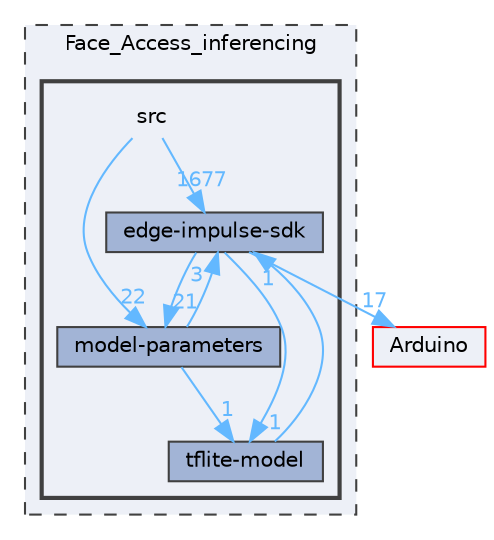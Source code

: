 digraph "Face_Access_inferencing/src"
{
 // LATEX_PDF_SIZE
  bgcolor="transparent";
  edge [fontname=Helvetica,fontsize=10,labelfontname=Helvetica,labelfontsize=10];
  node [fontname=Helvetica,fontsize=10,shape=box,height=0.2,width=0.4];
  compound=true
  subgraph clusterdir_05f86cf2d1c107dceef0ab0392ddcfcf {
    graph [ bgcolor="#edf0f7", pencolor="grey25", label="Face_Access_inferencing", fontname=Helvetica,fontsize=10 style="filled,dashed", URL="dir_05f86cf2d1c107dceef0ab0392ddcfcf.html",tooltip=""]
  subgraph clusterdir_a10e16a828caf535b3ccf4484f92e610 {
    graph [ bgcolor="#edf0f7", pencolor="grey25", label="", fontname=Helvetica,fontsize=10 style="filled,bold", URL="dir_a10e16a828caf535b3ccf4484f92e610.html",tooltip=""]
    dir_a10e16a828caf535b3ccf4484f92e610 [shape=plaintext, label="src"];
  dir_295f854905297c9d29514d45981534fb [label="edge-impulse-sdk", fillcolor="#a2b4d6", color="grey25", style="filled", URL="dir_295f854905297c9d29514d45981534fb.html",tooltip=""];
  dir_dbd2491d7b62253ce630b92abaa69375 [label="model-parameters", fillcolor="#a2b4d6", color="grey25", style="filled", URL="dir_dbd2491d7b62253ce630b92abaa69375.html",tooltip=""];
  dir_732eb1c4eb51de3fcfc757eabe2a865b [label="tflite-model", fillcolor="#a2b4d6", color="grey25", style="filled", URL="dir_732eb1c4eb51de3fcfc757eabe2a865b.html",tooltip=""];
  }
  }
  dir_a991eec27578c865874ede3d8ec657c2 [label="Arduino", fillcolor="#edf0f7", color="red", style="filled", URL="dir_a991eec27578c865874ede3d8ec657c2.html",tooltip=""];
  dir_a10e16a828caf535b3ccf4484f92e610->dir_295f854905297c9d29514d45981534fb [headlabel="1677", labeldistance=1.5 headhref="dir_000302_000086.html" href="dir_000302_000086.html" color="steelblue1" fontcolor="steelblue1"];
  dir_a10e16a828caf535b3ccf4484f92e610->dir_dbd2491d7b62253ce630b92abaa69375 [headlabel="22", labeldistance=1.5 headhref="dir_000302_000197.html" href="dir_000302_000197.html" color="steelblue1" fontcolor="steelblue1"];
  dir_295f854905297c9d29514d45981534fb->dir_a991eec27578c865874ede3d8ec657c2 [headlabel="17", labeldistance=1.5 headhref="dir_000086_000014.html" href="dir_000086_000014.html" color="steelblue1" fontcolor="steelblue1"];
  dir_295f854905297c9d29514d45981534fb->dir_dbd2491d7b62253ce630b92abaa69375 [headlabel="21", labeldistance=1.5 headhref="dir_000086_000197.html" href="dir_000086_000197.html" color="steelblue1" fontcolor="steelblue1"];
  dir_295f854905297c9d29514d45981534fb->dir_732eb1c4eb51de3fcfc757eabe2a865b [headlabel="1", labeldistance=1.5 headhref="dir_000086_000337.html" href="dir_000086_000337.html" color="steelblue1" fontcolor="steelblue1"];
  dir_dbd2491d7b62253ce630b92abaa69375->dir_295f854905297c9d29514d45981534fb [headlabel="3", labeldistance=1.5 headhref="dir_000197_000086.html" href="dir_000197_000086.html" color="steelblue1" fontcolor="steelblue1"];
  dir_dbd2491d7b62253ce630b92abaa69375->dir_732eb1c4eb51de3fcfc757eabe2a865b [headlabel="1", labeldistance=1.5 headhref="dir_000197_000337.html" href="dir_000197_000337.html" color="steelblue1" fontcolor="steelblue1"];
  dir_732eb1c4eb51de3fcfc757eabe2a865b->dir_295f854905297c9d29514d45981534fb [headlabel="1", labeldistance=1.5 headhref="dir_000337_000086.html" href="dir_000337_000086.html" color="steelblue1" fontcolor="steelblue1"];
}
